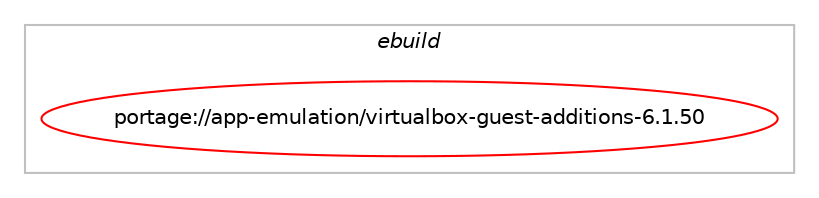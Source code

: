 digraph prolog {

# *************
# Graph options
# *************

newrank=true;
concentrate=true;
compound=true;
graph [rankdir=LR,fontname=Helvetica,fontsize=10,ranksep=1.5];#, ranksep=2.5, nodesep=0.2];
edge  [arrowhead=vee];
node  [fontname=Helvetica,fontsize=10];

# **********
# The ebuild
# **********

subgraph cluster_leftcol {
color=gray;
label=<<i>ebuild</i>>;
id [label="portage://app-emulation/virtualbox-guest-additions-6.1.50", color=red, width=4, href="../app-emulation/virtualbox-guest-additions-6.1.50.svg"];
}

# ****************
# The dependencies
# ****************

subgraph cluster_midcol {
color=gray;
label=<<i>dependencies</i>>;
subgraph cluster_compile {
fillcolor="#eeeeee";
style=filled;
label=<<i>compile</i>>;
# *** BEGIN UNKNOWN DEPENDENCY TYPE (TODO) ***
# id -> equal(use_conditional_group(positive,X,portage://app-emulation/virtualbox-guest-additions-6.1.50,[package_dependency(portage://app-emulation/virtualbox-guest-additions-6.1.50,install,no,x11-apps,xrandr,none,[,,],[],[]),package_dependency(portage://app-emulation/virtualbox-guest-additions-6.1.50,install,no,x11-apps,xrefresh,none,[,,],[],[]),package_dependency(portage://app-emulation/virtualbox-guest-additions-6.1.50,install,no,x11-libs,libX11,none,[,,],[],[]),package_dependency(portage://app-emulation/virtualbox-guest-additions-6.1.50,install,no,x11-libs,libXext,none,[,,],[],[]),package_dependency(portage://app-emulation/virtualbox-guest-additions-6.1.50,install,no,x11-libs,libXmu,none,[,,],[],[]),package_dependency(portage://app-emulation/virtualbox-guest-additions-6.1.50,install,no,x11-libs,libXt,none,[,,],[],[])]))
# *** END UNKNOWN DEPENDENCY TYPE (TODO) ***

# *** BEGIN UNKNOWN DEPENDENCY TYPE (TODO) ***
# id -> equal(use_conditional_group(positive,X,portage://app-emulation/virtualbox-guest-additions-6.1.50,[package_dependency(portage://app-emulation/virtualbox-guest-additions-6.1.50,install,no,x11-base,xorg-proto,none,[,,],[],[]),package_dependency(portage://app-emulation/virtualbox-guest-additions-6.1.50,install,no,x11-libs,libICE,none,[,,],[],[]),package_dependency(portage://app-emulation/virtualbox-guest-additions-6.1.50,install,no,x11-libs,libSM,none,[,,],[],[]),package_dependency(portage://app-emulation/virtualbox-guest-additions-6.1.50,install,no,x11-libs,libXau,none,[,,],[],[]),package_dependency(portage://app-emulation/virtualbox-guest-additions-6.1.50,install,no,x11-libs,libXdmcp,none,[,,],[],[])]))
# *** END UNKNOWN DEPENDENCY TYPE (TODO) ***

# *** BEGIN UNKNOWN DEPENDENCY TYPE (TODO) ***
# id -> equal(use_conditional_group(positive,dbus,portage://app-emulation/virtualbox-guest-additions-6.1.50,[package_dependency(portage://app-emulation/virtualbox-guest-additions-6.1.50,install,no,sys-apps,dbus,none,[,,],[],[])]))
# *** END UNKNOWN DEPENDENCY TYPE (TODO) ***

# *** BEGIN UNKNOWN DEPENDENCY TYPE (TODO) ***
# id -> equal(package_dependency(portage://app-emulation/virtualbox-guest-additions-6.1.50,install,no,acct-group,vboxguest,none,[,,],[],[]))
# *** END UNKNOWN DEPENDENCY TYPE (TODO) ***

# *** BEGIN UNKNOWN DEPENDENCY TYPE (TODO) ***
# id -> equal(package_dependency(portage://app-emulation/virtualbox-guest-additions-6.1.50,install,no,acct-group,vboxsf,none,[,,],[],[]))
# *** END UNKNOWN DEPENDENCY TYPE (TODO) ***

# *** BEGIN UNKNOWN DEPENDENCY TYPE (TODO) ***
# id -> equal(package_dependency(portage://app-emulation/virtualbox-guest-additions-6.1.50,install,no,acct-user,vboxguest,none,[,,],[],[]))
# *** END UNKNOWN DEPENDENCY TYPE (TODO) ***

# *** BEGIN UNKNOWN DEPENDENCY TYPE (TODO) ***
# id -> equal(package_dependency(portage://app-emulation/virtualbox-guest-additions-6.1.50,install,no,sys-libs,pam,none,[,,],[],[]))
# *** END UNKNOWN DEPENDENCY TYPE (TODO) ***

# *** BEGIN UNKNOWN DEPENDENCY TYPE (TODO) ***
# id -> equal(package_dependency(portage://app-emulation/virtualbox-guest-additions-6.1.50,install,no,sys-libs,zlib,none,[,,],[],[]))
# *** END UNKNOWN DEPENDENCY TYPE (TODO) ***

# *** BEGIN UNKNOWN DEPENDENCY TYPE (TODO) ***
# id -> equal(package_dependency(portage://app-emulation/virtualbox-guest-additions-6.1.50,install,no,virtual,linux-sources,none,[,,],[],[]))
# *** END UNKNOWN DEPENDENCY TYPE (TODO) ***

}
subgraph cluster_compileandrun {
fillcolor="#eeeeee";
style=filled;
label=<<i>compile and run</i>>;
}
subgraph cluster_run {
fillcolor="#eeeeee";
style=filled;
label=<<i>run</i>>;
# *** BEGIN UNKNOWN DEPENDENCY TYPE (TODO) ***
# id -> equal(use_conditional_group(positive,X,portage://app-emulation/virtualbox-guest-additions-6.1.50,[package_dependency(portage://app-emulation/virtualbox-guest-additions-6.1.50,run,no,x11-apps,xrandr,none,[,,],[],[]),package_dependency(portage://app-emulation/virtualbox-guest-additions-6.1.50,run,no,x11-apps,xrefresh,none,[,,],[],[]),package_dependency(portage://app-emulation/virtualbox-guest-additions-6.1.50,run,no,x11-libs,libX11,none,[,,],[],[]),package_dependency(portage://app-emulation/virtualbox-guest-additions-6.1.50,run,no,x11-libs,libXext,none,[,,],[],[]),package_dependency(portage://app-emulation/virtualbox-guest-additions-6.1.50,run,no,x11-libs,libXmu,none,[,,],[],[]),package_dependency(portage://app-emulation/virtualbox-guest-additions-6.1.50,run,no,x11-libs,libXt,none,[,,],[],[])]))
# *** END UNKNOWN DEPENDENCY TYPE (TODO) ***

# *** BEGIN UNKNOWN DEPENDENCY TYPE (TODO) ***
# id -> equal(use_conditional_group(positive,dbus,portage://app-emulation/virtualbox-guest-additions-6.1.50,[package_dependency(portage://app-emulation/virtualbox-guest-additions-6.1.50,run,no,sys-apps,dbus,none,[,,],[],[])]))
# *** END UNKNOWN DEPENDENCY TYPE (TODO) ***

# *** BEGIN UNKNOWN DEPENDENCY TYPE (TODO) ***
# id -> equal(use_conditional_group(positive,dist-kernel,portage://app-emulation/virtualbox-guest-additions-6.1.50,[package_dependency(portage://app-emulation/virtualbox-guest-additions-6.1.50,run,no,virtual,dist-kernel,none,[,,],any_same_slot,[])]))
# *** END UNKNOWN DEPENDENCY TYPE (TODO) ***

# *** BEGIN UNKNOWN DEPENDENCY TYPE (TODO) ***
# id -> equal(package_dependency(portage://app-emulation/virtualbox-guest-additions-6.1.50,run,no,acct-group,vboxguest,none,[,,],[],[]))
# *** END UNKNOWN DEPENDENCY TYPE (TODO) ***

# *** BEGIN UNKNOWN DEPENDENCY TYPE (TODO) ***
# id -> equal(package_dependency(portage://app-emulation/virtualbox-guest-additions-6.1.50,run,no,acct-group,vboxsf,none,[,,],[],[]))
# *** END UNKNOWN DEPENDENCY TYPE (TODO) ***

# *** BEGIN UNKNOWN DEPENDENCY TYPE (TODO) ***
# id -> equal(package_dependency(portage://app-emulation/virtualbox-guest-additions-6.1.50,run,no,acct-user,vboxguest,none,[,,],[],[]))
# *** END UNKNOWN DEPENDENCY TYPE (TODO) ***

# *** BEGIN UNKNOWN DEPENDENCY TYPE (TODO) ***
# id -> equal(package_dependency(portage://app-emulation/virtualbox-guest-additions-6.1.50,run,no,sys-apps,kmod,none,[,,],[],[use(enable(tools),none)]))
# *** END UNKNOWN DEPENDENCY TYPE (TODO) ***

# *** BEGIN UNKNOWN DEPENDENCY TYPE (TODO) ***
# id -> equal(package_dependency(portage://app-emulation/virtualbox-guest-additions-6.1.50,run,no,sys-libs,pam,none,[,,],[],[]))
# *** END UNKNOWN DEPENDENCY TYPE (TODO) ***

# *** BEGIN UNKNOWN DEPENDENCY TYPE (TODO) ***
# id -> equal(package_dependency(portage://app-emulation/virtualbox-guest-additions-6.1.50,run,no,sys-libs,zlib,none,[,,],[],[]))
# *** END UNKNOWN DEPENDENCY TYPE (TODO) ***

}
}

# **************
# The candidates
# **************

subgraph cluster_choices {
rank=same;
color=gray;
label=<<i>candidates</i>>;

}

}

